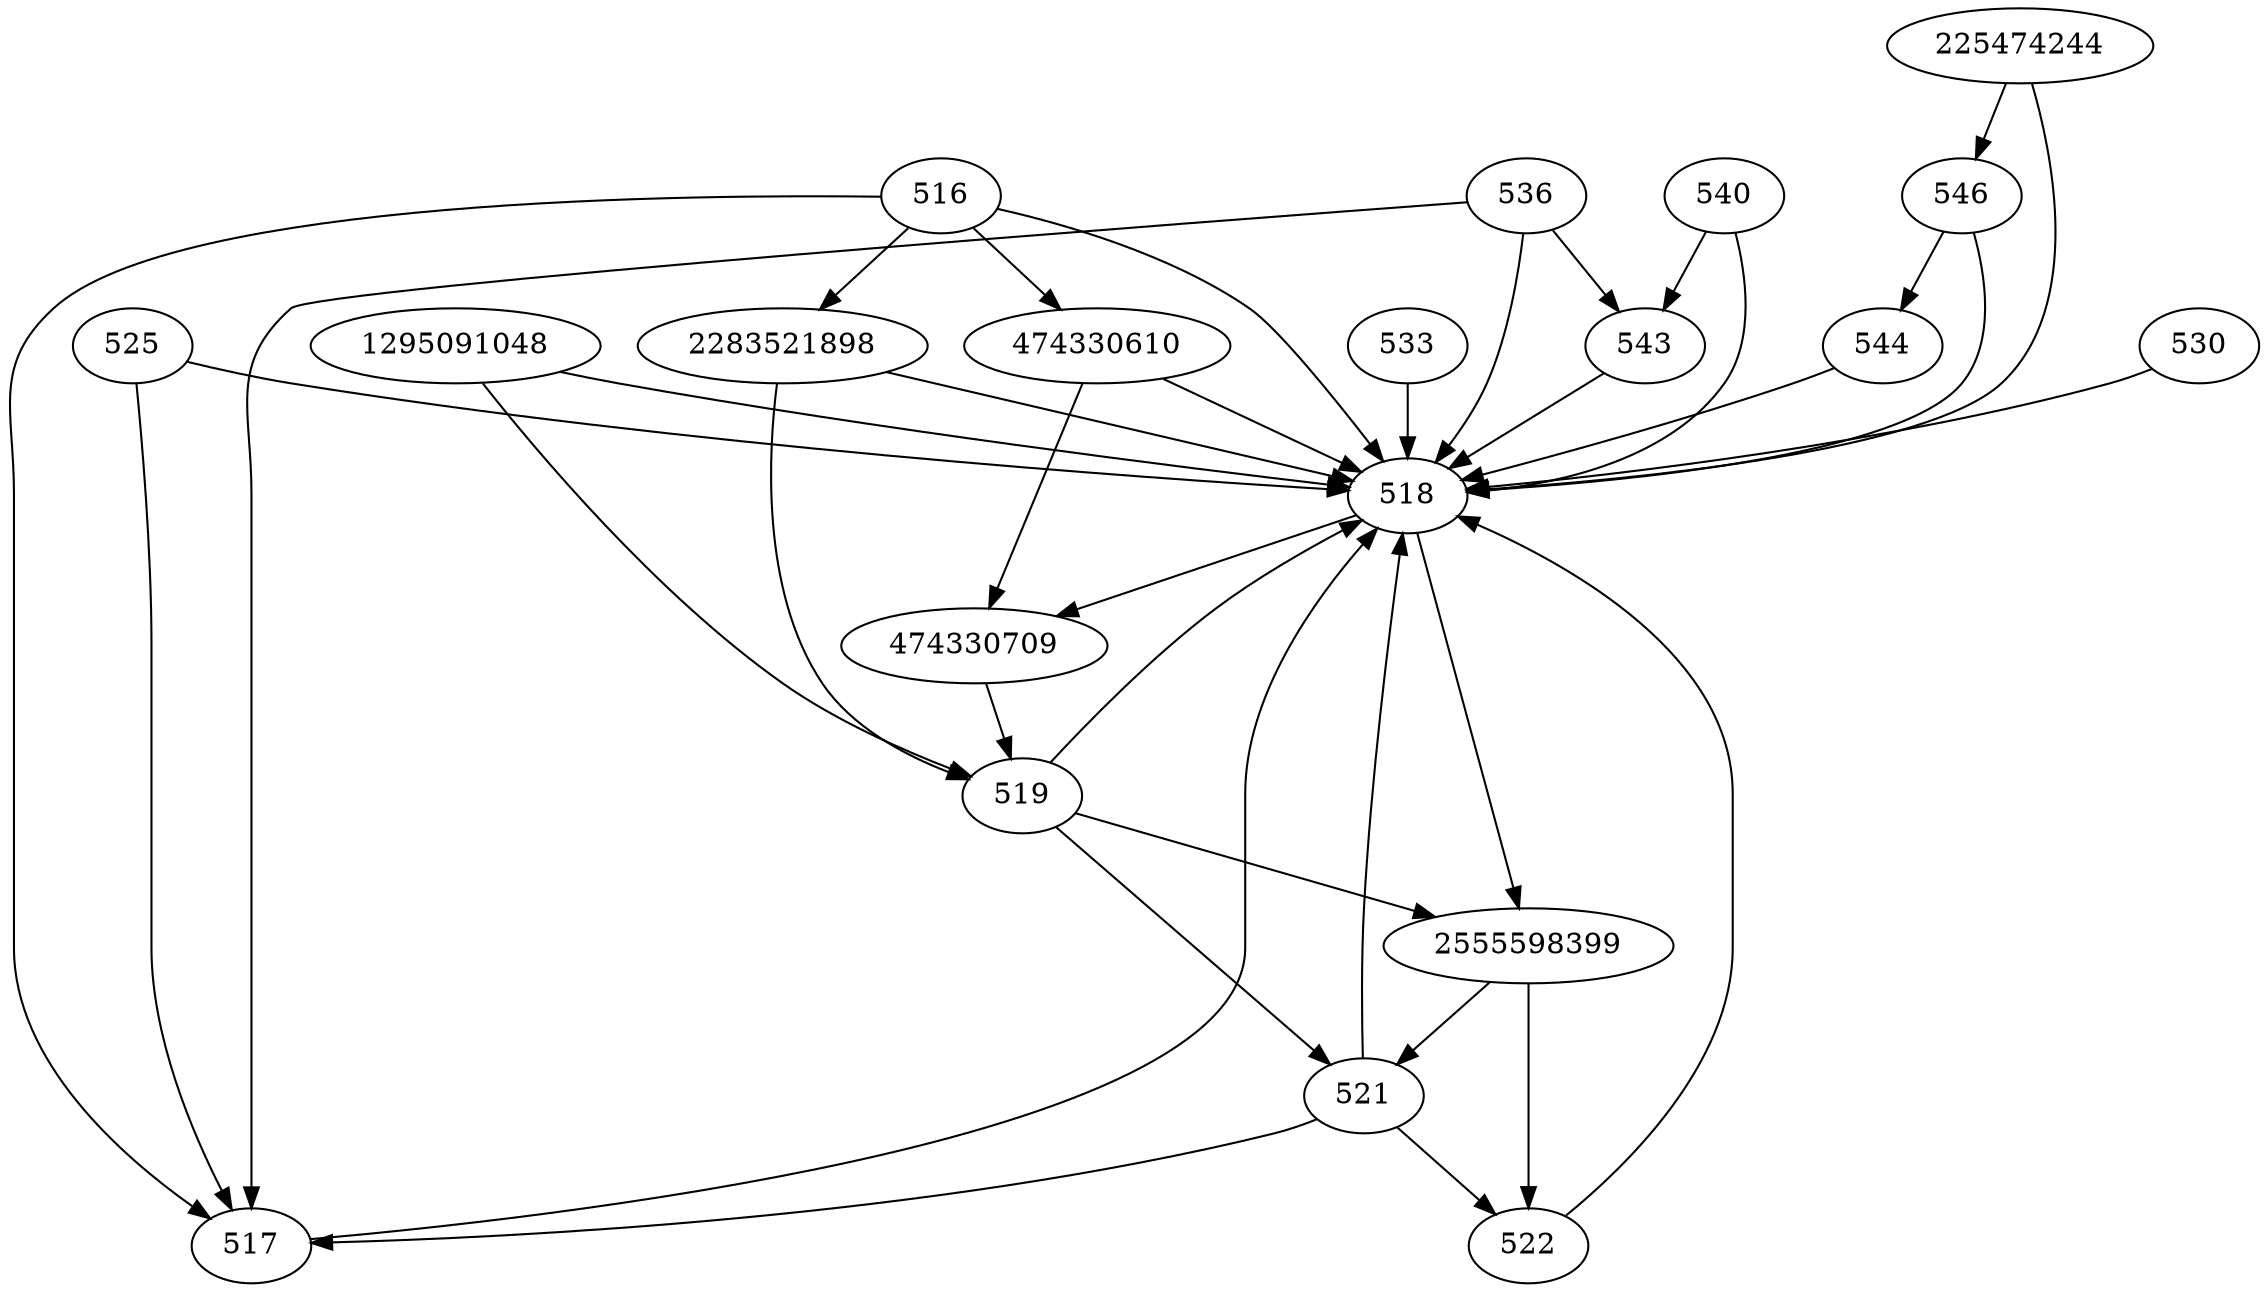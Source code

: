 strict digraph  {
544;
546;
516;
225474244;
517;
519;
1295091048;
521;
522;
2283521898;
543;
525;
518;
474330610;
530;
533;
474330709;
536;
540;
2555598399;
544 -> 518;
546 -> 518;
546 -> 544;
516 -> 517;
516 -> 474330610;
516 -> 2283521898;
516 -> 518;
225474244 -> 546;
225474244 -> 518;
517 -> 518;
519 -> 2555598399;
519 -> 521;
519 -> 518;
1295091048 -> 518;
1295091048 -> 519;
521 -> 517;
521 -> 522;
521 -> 518;
522 -> 518;
2283521898 -> 518;
2283521898 -> 519;
543 -> 518;
525 -> 517;
525 -> 518;
518 -> 474330709;
518 -> 2555598399;
474330610 -> 474330709;
474330610 -> 518;
530 -> 518;
533 -> 518;
474330709 -> 519;
536 -> 517;
536 -> 518;
536 -> 543;
540 -> 543;
540 -> 518;
2555598399 -> 521;
2555598399 -> 522;
}
